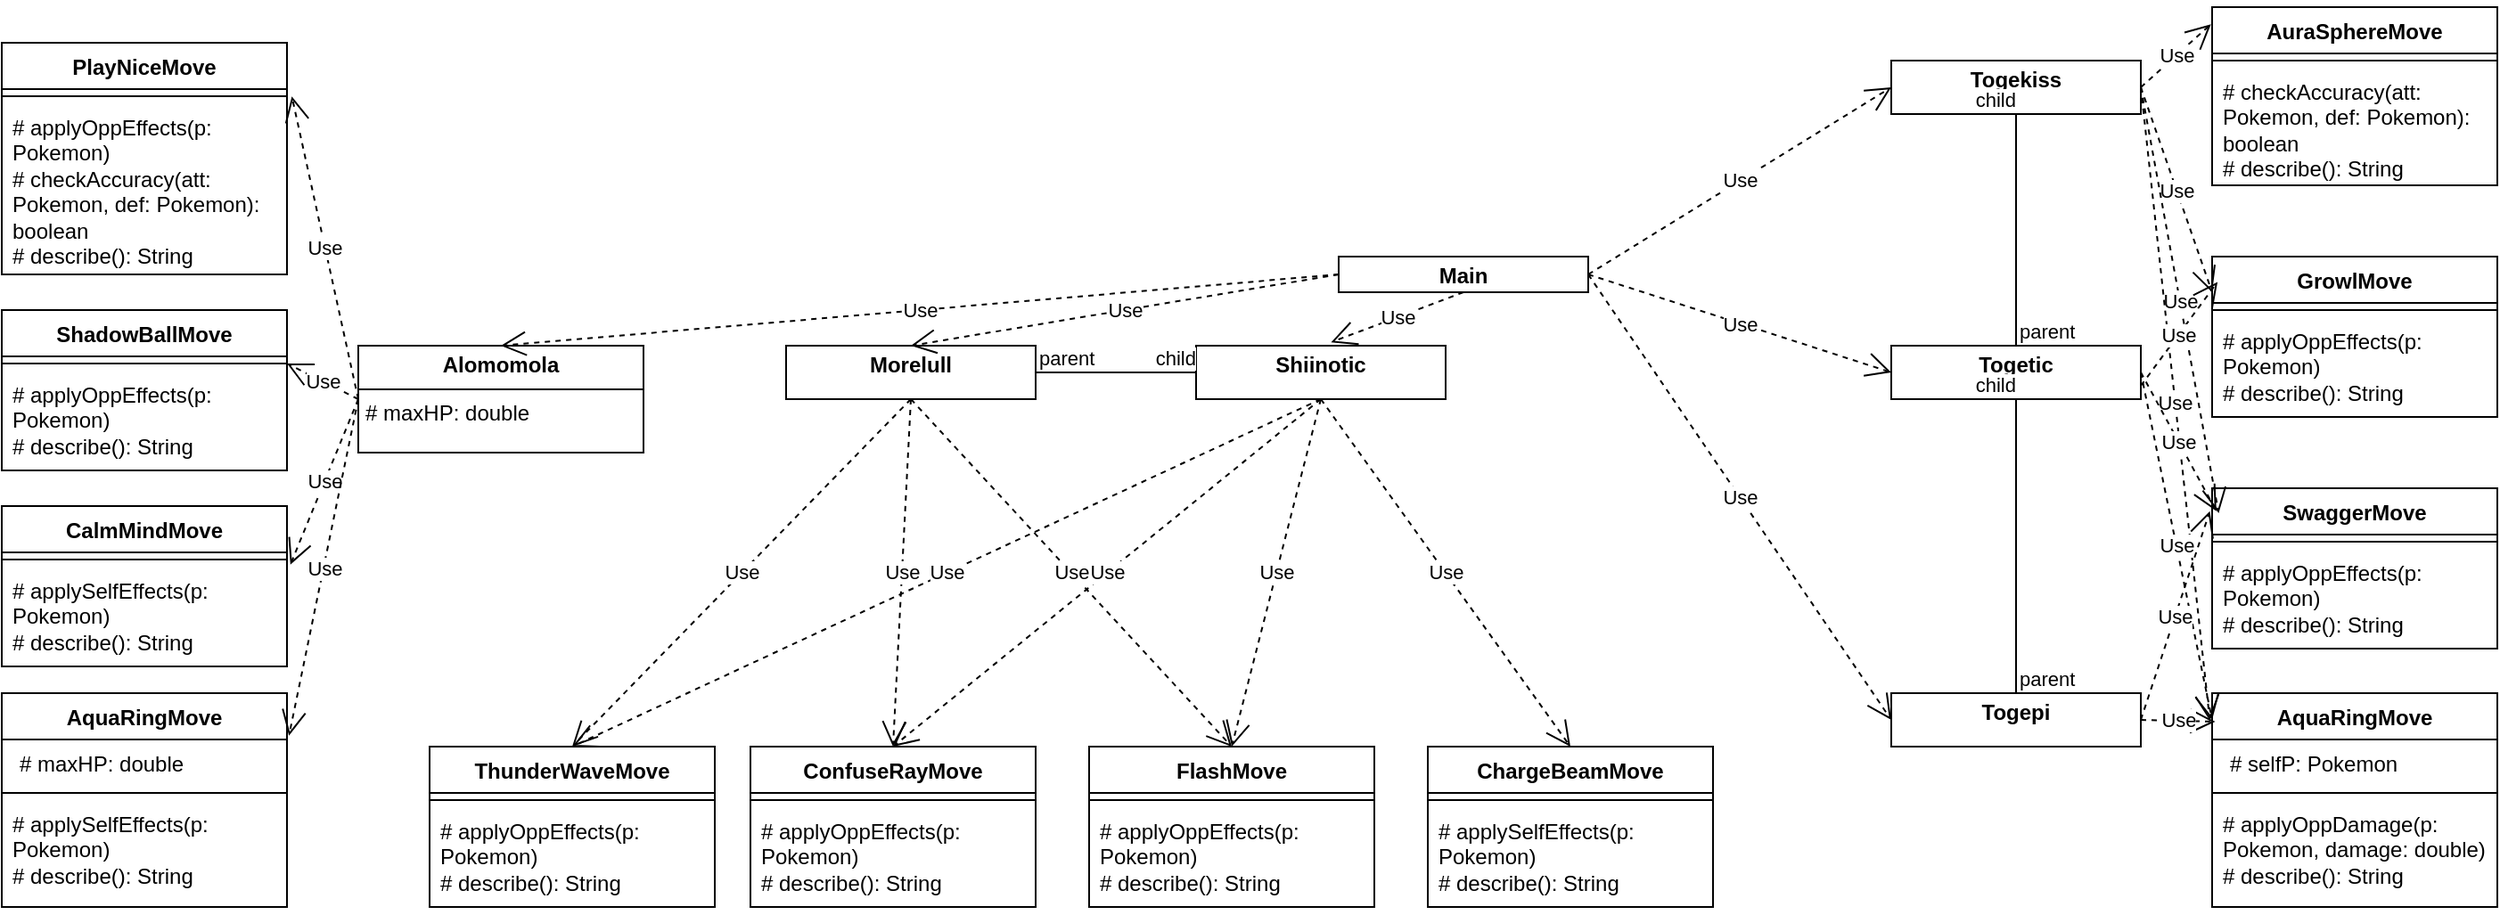 <mxfile version="28.2.8">
  <diagram name="Страница — 1" id="y92nSeZLLPuaXck0gruw">
    <mxGraphModel dx="1629" dy="555" grid="1" gridSize="10" guides="1" tooltips="1" connect="1" arrows="1" fold="1" page="1" pageScale="1" pageWidth="827" pageHeight="1169" math="0" shadow="0">
      <root>
        <mxCell id="0" />
        <mxCell id="1" parent="0" />
        <mxCell id="7q3RUoNI34XKSEMF3Bi_-1" value="&lt;p style=&quot;margin:0px;margin-top:4px;text-align:center;&quot;&gt;&lt;b&gt;Main&lt;/b&gt;&lt;/p&gt;" style="verticalAlign=top;align=left;overflow=fill;html=1;whiteSpace=wrap;" vertex="1" parent="1">
          <mxGeometry x="350" y="340" width="140" height="20" as="geometry" />
        </mxCell>
        <mxCell id="7q3RUoNI34XKSEMF3Bi_-4" value="&lt;p style=&quot;margin:0px;margin-top:4px;text-align:center;&quot;&gt;&lt;b&gt;Alomomola&lt;/b&gt;&lt;/p&gt;&lt;hr size=&quot;1&quot; style=&quot;border-style:solid;&quot;&gt;&lt;p style=&quot;margin:0px;margin-left:4px;&quot;&gt;# maxHP: double&lt;/p&gt;" style="verticalAlign=top;align=left;overflow=fill;html=1;whiteSpace=wrap;" vertex="1" parent="1">
          <mxGeometry x="-200" y="390" width="160" height="60" as="geometry" />
        </mxCell>
        <mxCell id="7q3RUoNI34XKSEMF3Bi_-9" value="PlayNiceMove" style="swimlane;fontStyle=1;align=center;verticalAlign=top;childLayout=stackLayout;horizontal=1;startSize=26;horizontalStack=0;resizeParent=1;resizeParentMax=0;resizeLast=0;collapsible=1;marginBottom=0;whiteSpace=wrap;html=1;" vertex="1" parent="1">
          <mxGeometry x="-400" y="220" width="160" height="130" as="geometry" />
        </mxCell>
        <mxCell id="7q3RUoNI34XKSEMF3Bi_-11" value="" style="line;strokeWidth=1;fillColor=none;align=left;verticalAlign=middle;spacingTop=-1;spacingLeft=3;spacingRight=3;rotatable=0;labelPosition=right;points=[];portConstraint=eastwest;strokeColor=inherit;" vertex="1" parent="7q3RUoNI34XKSEMF3Bi_-9">
          <mxGeometry y="26" width="160" height="8" as="geometry" />
        </mxCell>
        <mxCell id="7q3RUoNI34XKSEMF3Bi_-12" value="# applyOppEffects(p: Pokemon)&lt;div&gt;#&amp;nbsp;checkAccuracy(att: Pokemon, def: Pokemon): boolean&lt;/div&gt;&lt;div&gt;# describe(): String&lt;/div&gt;" style="text;strokeColor=none;fillColor=none;align=left;verticalAlign=top;spacingLeft=4;spacingRight=4;overflow=hidden;rotatable=0;points=[[0,0.5],[1,0.5]];portConstraint=eastwest;whiteSpace=wrap;html=1;" vertex="1" parent="7q3RUoNI34XKSEMF3Bi_-9">
          <mxGeometry y="34" width="160" height="96" as="geometry" />
        </mxCell>
        <mxCell id="7q3RUoNI34XKSEMF3Bi_-24" value="CalmMindMove" style="swimlane;fontStyle=1;align=center;verticalAlign=top;childLayout=stackLayout;horizontal=1;startSize=26;horizontalStack=0;resizeParent=1;resizeParentMax=0;resizeLast=0;collapsible=1;marginBottom=0;whiteSpace=wrap;html=1;" vertex="1" parent="1">
          <mxGeometry x="-400" y="480" width="160" height="90" as="geometry" />
        </mxCell>
        <mxCell id="7q3RUoNI34XKSEMF3Bi_-25" value="" style="line;strokeWidth=1;fillColor=none;align=left;verticalAlign=middle;spacingTop=-1;spacingLeft=3;spacingRight=3;rotatable=0;labelPosition=right;points=[];portConstraint=eastwest;strokeColor=inherit;" vertex="1" parent="7q3RUoNI34XKSEMF3Bi_-24">
          <mxGeometry y="26" width="160" height="8" as="geometry" />
        </mxCell>
        <mxCell id="7q3RUoNI34XKSEMF3Bi_-26" value="# applySelfEffects(p: Pokemon)&lt;div&gt;# describe(): String&lt;/div&gt;" style="text;strokeColor=none;fillColor=none;align=left;verticalAlign=top;spacingLeft=4;spacingRight=4;overflow=hidden;rotatable=0;points=[[0,0.5],[1,0.5]];portConstraint=eastwest;whiteSpace=wrap;html=1;" vertex="1" parent="7q3RUoNI34XKSEMF3Bi_-24">
          <mxGeometry y="34" width="160" height="56" as="geometry" />
        </mxCell>
        <mxCell id="7q3RUoNI34XKSEMF3Bi_-27" value="ShadowBallMove" style="swimlane;fontStyle=1;align=center;verticalAlign=top;childLayout=stackLayout;horizontal=1;startSize=26;horizontalStack=0;resizeParent=1;resizeParentMax=0;resizeLast=0;collapsible=1;marginBottom=0;whiteSpace=wrap;html=1;" vertex="1" parent="1">
          <mxGeometry x="-400" y="370" width="160" height="90" as="geometry" />
        </mxCell>
        <mxCell id="7q3RUoNI34XKSEMF3Bi_-28" value="" style="line;strokeWidth=1;fillColor=none;align=left;verticalAlign=middle;spacingTop=-1;spacingLeft=3;spacingRight=3;rotatable=0;labelPosition=right;points=[];portConstraint=eastwest;strokeColor=inherit;" vertex="1" parent="7q3RUoNI34XKSEMF3Bi_-27">
          <mxGeometry y="26" width="160" height="8" as="geometry" />
        </mxCell>
        <mxCell id="7q3RUoNI34XKSEMF3Bi_-29" value="# applyOppEffects(p: Pokemon)&lt;div&gt;# describe(): String&lt;/div&gt;" style="text;strokeColor=none;fillColor=none;align=left;verticalAlign=top;spacingLeft=4;spacingRight=4;overflow=hidden;rotatable=0;points=[[0,0.5],[1,0.5]];portConstraint=eastwest;whiteSpace=wrap;html=1;" vertex="1" parent="7q3RUoNI34XKSEMF3Bi_-27">
          <mxGeometry y="34" width="160" height="56" as="geometry" />
        </mxCell>
        <mxCell id="7q3RUoNI34XKSEMF3Bi_-30" value="AquaRingMove" style="swimlane;fontStyle=1;align=center;verticalAlign=top;childLayout=stackLayout;horizontal=1;startSize=26;horizontalStack=0;resizeParent=1;resizeParentMax=0;resizeLast=0;collapsible=1;marginBottom=0;whiteSpace=wrap;html=1;" vertex="1" parent="1">
          <mxGeometry x="-400" y="585" width="160" height="120" as="geometry" />
        </mxCell>
        <mxCell id="7q3RUoNI34XKSEMF3Bi_-31" value="&lt;div&gt;&lt;p style=&quot;margin: 0px 0px 0px 4px;&quot;&gt;# maxHP: double&lt;/p&gt;&lt;/div&gt;&lt;div&gt;&lt;br&gt;&lt;/div&gt;" style="text;strokeColor=none;fillColor=none;align=left;verticalAlign=top;spacingLeft=4;spacingRight=4;overflow=hidden;rotatable=0;points=[[0,0.5],[1,0.5]];portConstraint=eastwest;whiteSpace=wrap;html=1;" vertex="1" parent="7q3RUoNI34XKSEMF3Bi_-30">
          <mxGeometry y="26" width="160" height="26" as="geometry" />
        </mxCell>
        <mxCell id="7q3RUoNI34XKSEMF3Bi_-32" value="" style="line;strokeWidth=1;fillColor=none;align=left;verticalAlign=middle;spacingTop=-1;spacingLeft=3;spacingRight=3;rotatable=0;labelPosition=right;points=[];portConstraint=eastwest;strokeColor=inherit;" vertex="1" parent="7q3RUoNI34XKSEMF3Bi_-30">
          <mxGeometry y="52" width="160" height="8" as="geometry" />
        </mxCell>
        <mxCell id="7q3RUoNI34XKSEMF3Bi_-33" value="# applySelfEffects(p: Pokemon)&lt;div&gt;# describe(): String&lt;/div&gt;" style="text;strokeColor=none;fillColor=none;align=left;verticalAlign=top;spacingLeft=4;spacingRight=4;overflow=hidden;rotatable=0;points=[[0,0.5],[1,0.5]];portConstraint=eastwest;whiteSpace=wrap;html=1;" vertex="1" parent="7q3RUoNI34XKSEMF3Bi_-30">
          <mxGeometry y="60" width="160" height="60" as="geometry" />
        </mxCell>
        <mxCell id="7q3RUoNI34XKSEMF3Bi_-34" value="Use" style="endArrow=open;endSize=12;dashed=1;html=1;rounded=0;entryX=1.017;entryY=-0.041;entryDx=0;entryDy=0;exitX=0;exitY=0.5;exitDx=0;exitDy=0;entryPerimeter=0;" edge="1" parent="1" source="7q3RUoNI34XKSEMF3Bi_-4" target="7q3RUoNI34XKSEMF3Bi_-12">
          <mxGeometry width="160" relative="1" as="geometry">
            <mxPoint x="-140" y="310" as="sourcePoint" />
            <mxPoint x="-230" y="280" as="targetPoint" />
          </mxGeometry>
        </mxCell>
        <mxCell id="7q3RUoNI34XKSEMF3Bi_-38" value="Use" style="endArrow=open;endSize=12;dashed=1;html=1;rounded=0;exitX=0;exitY=0.5;exitDx=0;exitDy=0;" edge="1" parent="1" source="7q3RUoNI34XKSEMF3Bi_-4">
          <mxGeometry width="160" relative="1" as="geometry">
            <mxPoint x="-180" y="440" as="sourcePoint" />
            <mxPoint x="-240" y="400" as="targetPoint" />
          </mxGeometry>
        </mxCell>
        <mxCell id="7q3RUoNI34XKSEMF3Bi_-39" value="Use" style="endArrow=open;endSize=12;dashed=1;html=1;rounded=0;exitX=0;exitY=0.5;exitDx=0;exitDy=0;entryX=1.012;entryY=-0.021;entryDx=0;entryDy=0;entryPerimeter=0;" edge="1" parent="1" source="7q3RUoNI34XKSEMF3Bi_-4" target="7q3RUoNI34XKSEMF3Bi_-26">
          <mxGeometry width="160" relative="1" as="geometry">
            <mxPoint x="-180" y="440" as="sourcePoint" />
            <mxPoint x="-20" y="440" as="targetPoint" />
          </mxGeometry>
        </mxCell>
        <mxCell id="7q3RUoNI34XKSEMF3Bi_-40" value="Use" style="endArrow=open;endSize=12;dashed=1;html=1;rounded=0;exitX=0;exitY=0.5;exitDx=0;exitDy=0;entryX=1.007;entryY=-0.083;entryDx=0;entryDy=0;entryPerimeter=0;" edge="1" parent="1" source="7q3RUoNI34XKSEMF3Bi_-4" target="7q3RUoNI34XKSEMF3Bi_-31">
          <mxGeometry width="160" relative="1" as="geometry">
            <mxPoint x="-180" y="440" as="sourcePoint" />
            <mxPoint x="-20" y="440" as="targetPoint" />
          </mxGeometry>
        </mxCell>
        <mxCell id="7q3RUoNI34XKSEMF3Bi_-41" value="&lt;p style=&quot;margin:0px;margin-top:4px;text-align:center;&quot;&gt;&lt;b&gt;Morelull&lt;/b&gt;&lt;/p&gt;" style="verticalAlign=top;align=left;overflow=fill;html=1;whiteSpace=wrap;" vertex="1" parent="1">
          <mxGeometry x="40" y="390" width="140" height="30" as="geometry" />
        </mxCell>
        <mxCell id="7q3RUoNI34XKSEMF3Bi_-42" value="&lt;p style=&quot;margin:0px;margin-top:4px;text-align:center;&quot;&gt;&lt;b&gt;Shiinotic&lt;/b&gt;&lt;/p&gt;" style="verticalAlign=top;align=left;overflow=fill;html=1;whiteSpace=wrap;" vertex="1" parent="1">
          <mxGeometry x="270" y="390" width="140" height="30" as="geometry" />
        </mxCell>
        <mxCell id="7q3RUoNI34XKSEMF3Bi_-44" value="&lt;p style=&quot;margin:0px;margin-top:4px;text-align:center;&quot;&gt;&lt;b&gt;Togepi&lt;/b&gt;&lt;/p&gt;" style="verticalAlign=top;align=left;overflow=fill;html=1;whiteSpace=wrap;" vertex="1" parent="1">
          <mxGeometry x="660" y="585" width="140" height="30" as="geometry" />
        </mxCell>
        <mxCell id="7q3RUoNI34XKSEMF3Bi_-45" value="&lt;p style=&quot;margin:0px;margin-top:4px;text-align:center;&quot;&gt;&lt;b&gt;Togekiss&lt;/b&gt;&lt;/p&gt;" style="verticalAlign=top;align=left;overflow=fill;html=1;whiteSpace=wrap;" vertex="1" parent="1">
          <mxGeometry x="660" y="230" width="140" height="30" as="geometry" />
        </mxCell>
        <mxCell id="7q3RUoNI34XKSEMF3Bi_-46" value="&lt;p style=&quot;margin:0px;margin-top:4px;text-align:center;&quot;&gt;&lt;b&gt;Togetic&lt;/b&gt;&lt;/p&gt;" style="verticalAlign=top;align=left;overflow=fill;html=1;whiteSpace=wrap;" vertex="1" parent="1">
          <mxGeometry x="660" y="390" width="140" height="30" as="geometry" />
        </mxCell>
        <mxCell id="7q3RUoNI34XKSEMF3Bi_-47" value="ChargeBeamMove" style="swimlane;fontStyle=1;align=center;verticalAlign=top;childLayout=stackLayout;horizontal=1;startSize=26;horizontalStack=0;resizeParent=1;resizeParentMax=0;resizeLast=0;collapsible=1;marginBottom=0;whiteSpace=wrap;html=1;" vertex="1" parent="1">
          <mxGeometry x="400" y="615" width="160" height="90" as="geometry" />
        </mxCell>
        <mxCell id="7q3RUoNI34XKSEMF3Bi_-48" value="" style="line;strokeWidth=1;fillColor=none;align=left;verticalAlign=middle;spacingTop=-1;spacingLeft=3;spacingRight=3;rotatable=0;labelPosition=right;points=[];portConstraint=eastwest;strokeColor=inherit;" vertex="1" parent="7q3RUoNI34XKSEMF3Bi_-47">
          <mxGeometry y="26" width="160" height="8" as="geometry" />
        </mxCell>
        <mxCell id="7q3RUoNI34XKSEMF3Bi_-49" value="# applySelfEffects(p: Pokemon)&lt;div&gt;# describe(): String&lt;/div&gt;" style="text;strokeColor=none;fillColor=none;align=left;verticalAlign=top;spacingLeft=4;spacingRight=4;overflow=hidden;rotatable=0;points=[[0,0.5],[1,0.5]];portConstraint=eastwest;whiteSpace=wrap;html=1;" vertex="1" parent="7q3RUoNI34XKSEMF3Bi_-47">
          <mxGeometry y="34" width="160" height="56" as="geometry" />
        </mxCell>
        <mxCell id="7q3RUoNI34XKSEMF3Bi_-50" value="FlashMove" style="swimlane;fontStyle=1;align=center;verticalAlign=top;childLayout=stackLayout;horizontal=1;startSize=26;horizontalStack=0;resizeParent=1;resizeParentMax=0;resizeLast=0;collapsible=1;marginBottom=0;whiteSpace=wrap;html=1;" vertex="1" parent="1">
          <mxGeometry x="210" y="615" width="160" height="90" as="geometry" />
        </mxCell>
        <mxCell id="7q3RUoNI34XKSEMF3Bi_-51" value="" style="line;strokeWidth=1;fillColor=none;align=left;verticalAlign=middle;spacingTop=-1;spacingLeft=3;spacingRight=3;rotatable=0;labelPosition=right;points=[];portConstraint=eastwest;strokeColor=inherit;" vertex="1" parent="7q3RUoNI34XKSEMF3Bi_-50">
          <mxGeometry y="26" width="160" height="8" as="geometry" />
        </mxCell>
        <mxCell id="7q3RUoNI34XKSEMF3Bi_-52" value="# applyOppEffects(p: Pokemon)&lt;div&gt;# describe(): String&lt;/div&gt;" style="text;strokeColor=none;fillColor=none;align=left;verticalAlign=top;spacingLeft=4;spacingRight=4;overflow=hidden;rotatable=0;points=[[0,0.5],[1,0.5]];portConstraint=eastwest;whiteSpace=wrap;html=1;" vertex="1" parent="7q3RUoNI34XKSEMF3Bi_-50">
          <mxGeometry y="34" width="160" height="56" as="geometry" />
        </mxCell>
        <mxCell id="7q3RUoNI34XKSEMF3Bi_-53" value="ConfuseRayMove" style="swimlane;fontStyle=1;align=center;verticalAlign=top;childLayout=stackLayout;horizontal=1;startSize=26;horizontalStack=0;resizeParent=1;resizeParentMax=0;resizeLast=0;collapsible=1;marginBottom=0;whiteSpace=wrap;html=1;" vertex="1" parent="1">
          <mxGeometry x="20" y="615" width="160" height="90" as="geometry" />
        </mxCell>
        <mxCell id="7q3RUoNI34XKSEMF3Bi_-54" value="" style="line;strokeWidth=1;fillColor=none;align=left;verticalAlign=middle;spacingTop=-1;spacingLeft=3;spacingRight=3;rotatable=0;labelPosition=right;points=[];portConstraint=eastwest;strokeColor=inherit;" vertex="1" parent="7q3RUoNI34XKSEMF3Bi_-53">
          <mxGeometry y="26" width="160" height="8" as="geometry" />
        </mxCell>
        <mxCell id="7q3RUoNI34XKSEMF3Bi_-55" value="# applyOppEffects(p: Pokemon)&lt;div&gt;# describe(): String&lt;/div&gt;" style="text;strokeColor=none;fillColor=none;align=left;verticalAlign=top;spacingLeft=4;spacingRight=4;overflow=hidden;rotatable=0;points=[[0,0.5],[1,0.5]];portConstraint=eastwest;whiteSpace=wrap;html=1;" vertex="1" parent="7q3RUoNI34XKSEMF3Bi_-53">
          <mxGeometry y="34" width="160" height="56" as="geometry" />
        </mxCell>
        <mxCell id="7q3RUoNI34XKSEMF3Bi_-56" value="ThunderWaveMove" style="swimlane;fontStyle=1;align=center;verticalAlign=top;childLayout=stackLayout;horizontal=1;startSize=26;horizontalStack=0;resizeParent=1;resizeParentMax=0;resizeLast=0;collapsible=1;marginBottom=0;whiteSpace=wrap;html=1;" vertex="1" parent="1">
          <mxGeometry x="-160" y="615" width="160" height="90" as="geometry" />
        </mxCell>
        <mxCell id="7q3RUoNI34XKSEMF3Bi_-57" value="" style="line;strokeWidth=1;fillColor=none;align=left;verticalAlign=middle;spacingTop=-1;spacingLeft=3;spacingRight=3;rotatable=0;labelPosition=right;points=[];portConstraint=eastwest;strokeColor=inherit;" vertex="1" parent="7q3RUoNI34XKSEMF3Bi_-56">
          <mxGeometry y="26" width="160" height="8" as="geometry" />
        </mxCell>
        <mxCell id="7q3RUoNI34XKSEMF3Bi_-58" value="# applyOppEffects(p: Pokemon)&lt;div&gt;# describe(): String&lt;/div&gt;" style="text;strokeColor=none;fillColor=none;align=left;verticalAlign=top;spacingLeft=4;spacingRight=4;overflow=hidden;rotatable=0;points=[[0,0.5],[1,0.5]];portConstraint=eastwest;whiteSpace=wrap;html=1;" vertex="1" parent="7q3RUoNI34XKSEMF3Bi_-56">
          <mxGeometry y="34" width="160" height="56" as="geometry" />
        </mxCell>
        <mxCell id="7q3RUoNI34XKSEMF3Bi_-59" value="" style="endArrow=none;html=1;edgeStyle=orthogonalEdgeStyle;rounded=0;exitX=1;exitY=0.5;exitDx=0;exitDy=0;entryX=0;entryY=0.5;entryDx=0;entryDy=0;" edge="1" parent="1" source="7q3RUoNI34XKSEMF3Bi_-41" target="7q3RUoNI34XKSEMF3Bi_-42">
          <mxGeometry relative="1" as="geometry">
            <mxPoint x="210" y="440" as="sourcePoint" />
            <mxPoint x="280" y="405" as="targetPoint" />
          </mxGeometry>
        </mxCell>
        <mxCell id="7q3RUoNI34XKSEMF3Bi_-60" value="parent" style="edgeLabel;resizable=0;html=1;align=left;verticalAlign=bottom;" connectable="0" vertex="1" parent="7q3RUoNI34XKSEMF3Bi_-59">
          <mxGeometry x="-1" relative="1" as="geometry" />
        </mxCell>
        <mxCell id="7q3RUoNI34XKSEMF3Bi_-61" value="child" style="edgeLabel;resizable=0;html=1;align=right;verticalAlign=bottom;" connectable="0" vertex="1" parent="7q3RUoNI34XKSEMF3Bi_-59">
          <mxGeometry x="1" relative="1" as="geometry" />
        </mxCell>
        <mxCell id="7q3RUoNI34XKSEMF3Bi_-62" value="Use" style="endArrow=open;endSize=12;dashed=1;html=1;rounded=0;exitX=0.5;exitY=1;exitDx=0;exitDy=0;entryX=0.5;entryY=0;entryDx=0;entryDy=0;" edge="1" parent="1" source="7q3RUoNI34XKSEMF3Bi_-42" target="7q3RUoNI34XKSEMF3Bi_-47">
          <mxGeometry width="160" relative="1" as="geometry">
            <mxPoint x="160" y="440" as="sourcePoint" />
            <mxPoint x="320" y="440" as="targetPoint" />
          </mxGeometry>
        </mxCell>
        <mxCell id="7q3RUoNI34XKSEMF3Bi_-63" value="Use" style="endArrow=open;endSize=12;dashed=1;html=1;rounded=0;exitX=0.5;exitY=1;exitDx=0;exitDy=0;entryX=0.5;entryY=0;entryDx=0;entryDy=0;" edge="1" parent="1" source="7q3RUoNI34XKSEMF3Bi_-42" target="7q3RUoNI34XKSEMF3Bi_-50">
          <mxGeometry width="160" relative="1" as="geometry">
            <mxPoint x="160" y="440" as="sourcePoint" />
            <mxPoint x="320" y="440" as="targetPoint" />
          </mxGeometry>
        </mxCell>
        <mxCell id="7q3RUoNI34XKSEMF3Bi_-64" value="Use" style="endArrow=open;endSize=12;dashed=1;html=1;rounded=0;exitX=0.5;exitY=1;exitDx=0;exitDy=0;entryX=0.5;entryY=0;entryDx=0;entryDy=0;" edge="1" parent="1" source="7q3RUoNI34XKSEMF3Bi_-42" target="7q3RUoNI34XKSEMF3Bi_-53">
          <mxGeometry width="160" relative="1" as="geometry">
            <mxPoint x="160" y="440" as="sourcePoint" />
            <mxPoint x="320" y="440" as="targetPoint" />
          </mxGeometry>
        </mxCell>
        <mxCell id="7q3RUoNI34XKSEMF3Bi_-65" value="Use" style="endArrow=open;endSize=12;dashed=1;html=1;rounded=0;exitX=0.5;exitY=1;exitDx=0;exitDy=0;entryX=0.5;entryY=0;entryDx=0;entryDy=0;" edge="1" parent="1" source="7q3RUoNI34XKSEMF3Bi_-42" target="7q3RUoNI34XKSEMF3Bi_-56">
          <mxGeometry width="160" relative="1" as="geometry">
            <mxPoint x="160" y="440" as="sourcePoint" />
            <mxPoint x="320" y="440" as="targetPoint" />
          </mxGeometry>
        </mxCell>
        <mxCell id="7q3RUoNI34XKSEMF3Bi_-66" value="Use" style="endArrow=open;endSize=12;dashed=1;html=1;rounded=0;exitX=0.5;exitY=1;exitDx=0;exitDy=0;entryX=0.5;entryY=0;entryDx=0;entryDy=0;" edge="1" parent="1" source="7q3RUoNI34XKSEMF3Bi_-41" target="7q3RUoNI34XKSEMF3Bi_-50">
          <mxGeometry width="160" relative="1" as="geometry">
            <mxPoint x="160" y="440" as="sourcePoint" />
            <mxPoint x="320" y="440" as="targetPoint" />
          </mxGeometry>
        </mxCell>
        <mxCell id="7q3RUoNI34XKSEMF3Bi_-67" value="Use" style="endArrow=open;endSize=12;dashed=1;html=1;rounded=0;exitX=0.5;exitY=1;exitDx=0;exitDy=0;entryX=0.5;entryY=0;entryDx=0;entryDy=0;" edge="1" parent="1" source="7q3RUoNI34XKSEMF3Bi_-41" target="7q3RUoNI34XKSEMF3Bi_-53">
          <mxGeometry width="160" relative="1" as="geometry">
            <mxPoint x="160" y="440" as="sourcePoint" />
            <mxPoint x="320" y="440" as="targetPoint" />
          </mxGeometry>
        </mxCell>
        <mxCell id="7q3RUoNI34XKSEMF3Bi_-68" value="Use" style="endArrow=open;endSize=12;dashed=1;html=1;rounded=0;exitX=0.5;exitY=1;exitDx=0;exitDy=0;entryX=0.5;entryY=0;entryDx=0;entryDy=0;" edge="1" parent="1" source="7q3RUoNI34XKSEMF3Bi_-41" target="7q3RUoNI34XKSEMF3Bi_-56">
          <mxGeometry width="160" relative="1" as="geometry">
            <mxPoint x="160" y="440" as="sourcePoint" />
            <mxPoint x="320" y="440" as="targetPoint" />
          </mxGeometry>
        </mxCell>
        <mxCell id="7q3RUoNI34XKSEMF3Bi_-73" value="SwaggerMove" style="swimlane;fontStyle=1;align=center;verticalAlign=top;childLayout=stackLayout;horizontal=1;startSize=26;horizontalStack=0;resizeParent=1;resizeParentMax=0;resizeLast=0;collapsible=1;marginBottom=0;whiteSpace=wrap;html=1;" vertex="1" parent="1">
          <mxGeometry x="840" y="470" width="160" height="90" as="geometry" />
        </mxCell>
        <mxCell id="7q3RUoNI34XKSEMF3Bi_-74" value="" style="line;strokeWidth=1;fillColor=none;align=left;verticalAlign=middle;spacingTop=-1;spacingLeft=3;spacingRight=3;rotatable=0;labelPosition=right;points=[];portConstraint=eastwest;strokeColor=inherit;" vertex="1" parent="7q3RUoNI34XKSEMF3Bi_-73">
          <mxGeometry y="26" width="160" height="8" as="geometry" />
        </mxCell>
        <mxCell id="7q3RUoNI34XKSEMF3Bi_-75" value="# applyOppEffects(p: Pokemon)&lt;div&gt;# describe(): String&lt;/div&gt;" style="text;strokeColor=none;fillColor=none;align=left;verticalAlign=top;spacingLeft=4;spacingRight=4;overflow=hidden;rotatable=0;points=[[0,0.5],[1,0.5]];portConstraint=eastwest;whiteSpace=wrap;html=1;" vertex="1" parent="7q3RUoNI34XKSEMF3Bi_-73">
          <mxGeometry y="34" width="160" height="56" as="geometry" />
        </mxCell>
        <mxCell id="7q3RUoNI34XKSEMF3Bi_-76" value="GrowlMove" style="swimlane;fontStyle=1;align=center;verticalAlign=top;childLayout=stackLayout;horizontal=1;startSize=26;horizontalStack=0;resizeParent=1;resizeParentMax=0;resizeLast=0;collapsible=1;marginBottom=0;whiteSpace=wrap;html=1;" vertex="1" parent="1">
          <mxGeometry x="840" y="340" width="160" height="90" as="geometry" />
        </mxCell>
        <mxCell id="7q3RUoNI34XKSEMF3Bi_-77" value="" style="line;strokeWidth=1;fillColor=none;align=left;verticalAlign=middle;spacingTop=-1;spacingLeft=3;spacingRight=3;rotatable=0;labelPosition=right;points=[];portConstraint=eastwest;strokeColor=inherit;" vertex="1" parent="7q3RUoNI34XKSEMF3Bi_-76">
          <mxGeometry y="26" width="160" height="8" as="geometry" />
        </mxCell>
        <mxCell id="7q3RUoNI34XKSEMF3Bi_-78" value="# applyOppEffects(p: Pokemon)&lt;div&gt;# describe(): String&lt;/div&gt;" style="text;strokeColor=none;fillColor=none;align=left;verticalAlign=top;spacingLeft=4;spacingRight=4;overflow=hidden;rotatable=0;points=[[0,0.5],[1,0.5]];portConstraint=eastwest;whiteSpace=wrap;html=1;" vertex="1" parent="7q3RUoNI34XKSEMF3Bi_-76">
          <mxGeometry y="34" width="160" height="56" as="geometry" />
        </mxCell>
        <mxCell id="7q3RUoNI34XKSEMF3Bi_-79" value="AuraSphereMove" style="swimlane;fontStyle=1;align=center;verticalAlign=top;childLayout=stackLayout;horizontal=1;startSize=26;horizontalStack=0;resizeParent=1;resizeParentMax=0;resizeLast=0;collapsible=1;marginBottom=0;whiteSpace=wrap;html=1;" vertex="1" parent="1">
          <mxGeometry x="840" y="200" width="160" height="100" as="geometry" />
        </mxCell>
        <mxCell id="7q3RUoNI34XKSEMF3Bi_-80" value="" style="line;strokeWidth=1;fillColor=none;align=left;verticalAlign=middle;spacingTop=-1;spacingLeft=3;spacingRight=3;rotatable=0;labelPosition=right;points=[];portConstraint=eastwest;strokeColor=inherit;" vertex="1" parent="7q3RUoNI34XKSEMF3Bi_-79">
          <mxGeometry y="26" width="160" height="8" as="geometry" />
        </mxCell>
        <mxCell id="7q3RUoNI34XKSEMF3Bi_-81" value="&lt;div&gt;#&amp;nbsp;checkAccuracy(att: Pokemon, def: Pokemon): boolean&lt;/div&gt;&lt;div&gt;# describe(): String&lt;/div&gt;" style="text;strokeColor=none;fillColor=none;align=left;verticalAlign=top;spacingLeft=4;spacingRight=4;overflow=hidden;rotatable=0;points=[[0,0.5],[1,0.5]];portConstraint=eastwest;whiteSpace=wrap;html=1;" vertex="1" parent="7q3RUoNI34XKSEMF3Bi_-79">
          <mxGeometry y="34" width="160" height="66" as="geometry" />
        </mxCell>
        <mxCell id="7q3RUoNI34XKSEMF3Bi_-85" value="AquaRingMove" style="swimlane;fontStyle=1;align=center;verticalAlign=top;childLayout=stackLayout;horizontal=1;startSize=26;horizontalStack=0;resizeParent=1;resizeParentMax=0;resizeLast=0;collapsible=1;marginBottom=0;whiteSpace=wrap;html=1;" vertex="1" parent="1">
          <mxGeometry x="840" y="585" width="160" height="120" as="geometry" />
        </mxCell>
        <mxCell id="7q3RUoNI34XKSEMF3Bi_-86" value="&lt;div&gt;&lt;p style=&quot;margin: 0px 0px 0px 4px;&quot;&gt;# selfP: Pokemon&lt;/p&gt;&lt;/div&gt;&lt;div&gt;&lt;br&gt;&lt;/div&gt;" style="text;strokeColor=none;fillColor=none;align=left;verticalAlign=top;spacingLeft=4;spacingRight=4;overflow=hidden;rotatable=0;points=[[0,0.5],[1,0.5]];portConstraint=eastwest;whiteSpace=wrap;html=1;" vertex="1" parent="7q3RUoNI34XKSEMF3Bi_-85">
          <mxGeometry y="26" width="160" height="26" as="geometry" />
        </mxCell>
        <mxCell id="7q3RUoNI34XKSEMF3Bi_-87" value="" style="line;strokeWidth=1;fillColor=none;align=left;verticalAlign=middle;spacingTop=-1;spacingLeft=3;spacingRight=3;rotatable=0;labelPosition=right;points=[];portConstraint=eastwest;strokeColor=inherit;" vertex="1" parent="7q3RUoNI34XKSEMF3Bi_-85">
          <mxGeometry y="52" width="160" height="8" as="geometry" />
        </mxCell>
        <mxCell id="7q3RUoNI34XKSEMF3Bi_-88" value="# applyOppDamage(p: Pokemon, damage: double)&lt;div&gt;# describe(): String&lt;/div&gt;" style="text;strokeColor=none;fillColor=none;align=left;verticalAlign=top;spacingLeft=4;spacingRight=4;overflow=hidden;rotatable=0;points=[[0,0.5],[1,0.5]];portConstraint=eastwest;whiteSpace=wrap;html=1;" vertex="1" parent="7q3RUoNI34XKSEMF3Bi_-85">
          <mxGeometry y="60" width="160" height="60" as="geometry" />
        </mxCell>
        <mxCell id="7q3RUoNI34XKSEMF3Bi_-89" value="Use" style="endArrow=open;endSize=12;dashed=1;html=1;rounded=0;exitX=1;exitY=0.5;exitDx=0;exitDy=0;entryX=-0.004;entryY=0.096;entryDx=0;entryDy=0;entryPerimeter=0;" edge="1" parent="1" source="7q3RUoNI34XKSEMF3Bi_-45" target="7q3RUoNI34XKSEMF3Bi_-79">
          <mxGeometry width="160" relative="1" as="geometry">
            <mxPoint x="660" y="450" as="sourcePoint" />
            <mxPoint x="820" y="450" as="targetPoint" />
          </mxGeometry>
        </mxCell>
        <mxCell id="7q3RUoNI34XKSEMF3Bi_-90" value="Use" style="endArrow=open;endSize=12;dashed=1;html=1;rounded=0;exitX=1;exitY=0.5;exitDx=0;exitDy=0;" edge="1" parent="1" source="7q3RUoNI34XKSEMF3Bi_-45">
          <mxGeometry width="160" relative="1" as="geometry">
            <mxPoint x="660" y="450" as="sourcePoint" />
            <mxPoint x="840" y="360" as="targetPoint" />
          </mxGeometry>
        </mxCell>
        <mxCell id="7q3RUoNI34XKSEMF3Bi_-91" value="Use" style="endArrow=open;endSize=12;dashed=1;html=1;rounded=0;exitX=1;exitY=0.5;exitDx=0;exitDy=0;entryX=0.023;entryY=0.156;entryDx=0;entryDy=0;entryPerimeter=0;" edge="1" parent="1" source="7q3RUoNI34XKSEMF3Bi_-45" target="7q3RUoNI34XKSEMF3Bi_-73">
          <mxGeometry width="160" relative="1" as="geometry">
            <mxPoint x="660" y="450" as="sourcePoint" />
            <mxPoint x="820" y="450" as="targetPoint" />
          </mxGeometry>
        </mxCell>
        <mxCell id="7q3RUoNI34XKSEMF3Bi_-92" value="Use" style="endArrow=open;endSize=12;dashed=1;html=1;rounded=0;exitX=1;exitY=0.5;exitDx=0;exitDy=0;entryX=-0.008;entryY=0.128;entryDx=0;entryDy=0;entryPerimeter=0;" edge="1" parent="1" source="7q3RUoNI34XKSEMF3Bi_-45" target="7q3RUoNI34XKSEMF3Bi_-85">
          <mxGeometry width="160" relative="1" as="geometry">
            <mxPoint x="660" y="450" as="sourcePoint" />
            <mxPoint x="820" y="450" as="targetPoint" />
          </mxGeometry>
        </mxCell>
        <mxCell id="7q3RUoNI34XKSEMF3Bi_-93" value="Use" style="endArrow=open;endSize=12;dashed=1;html=1;rounded=0;exitX=1;exitY=0.75;exitDx=0;exitDy=0;entryX=0.019;entryY=0.158;entryDx=0;entryDy=0;entryPerimeter=0;" edge="1" parent="1" source="7q3RUoNI34XKSEMF3Bi_-46" target="7q3RUoNI34XKSEMF3Bi_-76">
          <mxGeometry width="160" relative="1" as="geometry">
            <mxPoint x="660" y="450" as="sourcePoint" />
            <mxPoint x="820" y="450" as="targetPoint" />
          </mxGeometry>
        </mxCell>
        <mxCell id="7q3RUoNI34XKSEMF3Bi_-94" value="Use" style="endArrow=open;endSize=12;dashed=1;html=1;rounded=0;exitX=1;exitY=0.5;exitDx=0;exitDy=0;entryX=0.015;entryY=0.143;entryDx=0;entryDy=0;entryPerimeter=0;" edge="1" parent="1" source="7q3RUoNI34XKSEMF3Bi_-46" target="7q3RUoNI34XKSEMF3Bi_-73">
          <mxGeometry width="160" relative="1" as="geometry">
            <mxPoint x="660" y="450" as="sourcePoint" />
            <mxPoint x="820" y="450" as="targetPoint" />
          </mxGeometry>
        </mxCell>
        <mxCell id="7q3RUoNI34XKSEMF3Bi_-95" value="Use" style="endArrow=open;endSize=12;dashed=1;html=1;rounded=0;exitX=1;exitY=0.5;exitDx=0;exitDy=0;" edge="1" parent="1" source="7q3RUoNI34XKSEMF3Bi_-46">
          <mxGeometry width="160" relative="1" as="geometry">
            <mxPoint x="660" y="450" as="sourcePoint" />
            <mxPoint x="840" y="600" as="targetPoint" />
          </mxGeometry>
        </mxCell>
        <mxCell id="7q3RUoNI34XKSEMF3Bi_-96" value="Use" style="endArrow=open;endSize=12;dashed=1;html=1;rounded=0;exitX=1;exitY=0.5;exitDx=0;exitDy=0;entryX=-0.008;entryY=0.143;entryDx=0;entryDy=0;entryPerimeter=0;" edge="1" parent="1" source="7q3RUoNI34XKSEMF3Bi_-44" target="7q3RUoNI34XKSEMF3Bi_-73">
          <mxGeometry width="160" relative="1" as="geometry">
            <mxPoint x="660" y="450" as="sourcePoint" />
            <mxPoint x="820" y="450" as="targetPoint" />
          </mxGeometry>
        </mxCell>
        <mxCell id="7q3RUoNI34XKSEMF3Bi_-97" value="Use" style="endArrow=open;endSize=12;dashed=1;html=1;rounded=0;exitX=1;exitY=0.5;exitDx=0;exitDy=0;entryX=0.011;entryY=0.133;entryDx=0;entryDy=0;entryPerimeter=0;" edge="1" parent="1" source="7q3RUoNI34XKSEMF3Bi_-44" target="7q3RUoNI34XKSEMF3Bi_-85">
          <mxGeometry width="160" relative="1" as="geometry">
            <mxPoint x="660" y="450" as="sourcePoint" />
            <mxPoint x="820" y="450" as="targetPoint" />
          </mxGeometry>
        </mxCell>
        <mxCell id="7q3RUoNI34XKSEMF3Bi_-98" value="" style="endArrow=none;html=1;edgeStyle=orthogonalEdgeStyle;rounded=0;exitX=0.5;exitY=0;exitDx=0;exitDy=0;entryX=0.5;entryY=1;entryDx=0;entryDy=0;" edge="1" parent="1" source="7q3RUoNI34XKSEMF3Bi_-44" target="7q3RUoNI34XKSEMF3Bi_-46">
          <mxGeometry relative="1" as="geometry">
            <mxPoint x="600" y="450" as="sourcePoint" />
            <mxPoint x="760" y="450" as="targetPoint" />
          </mxGeometry>
        </mxCell>
        <mxCell id="7q3RUoNI34XKSEMF3Bi_-99" value="parent" style="edgeLabel;resizable=0;html=1;align=left;verticalAlign=bottom;" connectable="0" vertex="1" parent="7q3RUoNI34XKSEMF3Bi_-98">
          <mxGeometry x="-1" relative="1" as="geometry" />
        </mxCell>
        <mxCell id="7q3RUoNI34XKSEMF3Bi_-100" value="child" style="edgeLabel;resizable=0;html=1;align=right;verticalAlign=bottom;" connectable="0" vertex="1" parent="7q3RUoNI34XKSEMF3Bi_-98">
          <mxGeometry x="1" relative="1" as="geometry" />
        </mxCell>
        <mxCell id="7q3RUoNI34XKSEMF3Bi_-101" value="" style="endArrow=none;html=1;edgeStyle=orthogonalEdgeStyle;rounded=0;exitX=0.5;exitY=0;exitDx=0;exitDy=0;entryX=0.5;entryY=1;entryDx=0;entryDy=0;" edge="1" parent="1" source="7q3RUoNI34XKSEMF3Bi_-46" target="7q3RUoNI34XKSEMF3Bi_-45">
          <mxGeometry relative="1" as="geometry">
            <mxPoint x="600" y="450" as="sourcePoint" />
            <mxPoint x="760" y="450" as="targetPoint" />
          </mxGeometry>
        </mxCell>
        <mxCell id="7q3RUoNI34XKSEMF3Bi_-102" value="parent" style="edgeLabel;resizable=0;html=1;align=left;verticalAlign=bottom;" connectable="0" vertex="1" parent="7q3RUoNI34XKSEMF3Bi_-101">
          <mxGeometry x="-1" relative="1" as="geometry" />
        </mxCell>
        <mxCell id="7q3RUoNI34XKSEMF3Bi_-103" value="child" style="edgeLabel;resizable=0;html=1;align=right;verticalAlign=bottom;" connectable="0" vertex="1" parent="7q3RUoNI34XKSEMF3Bi_-101">
          <mxGeometry x="1" relative="1" as="geometry" />
        </mxCell>
        <mxCell id="7q3RUoNI34XKSEMF3Bi_-105" value="Use" style="endArrow=open;endSize=12;dashed=1;html=1;rounded=0;exitX=1;exitY=0.5;exitDx=0;exitDy=0;entryX=0;entryY=0.5;entryDx=0;entryDy=0;" edge="1" parent="1" source="7q3RUoNI34XKSEMF3Bi_-1" target="7q3RUoNI34XKSEMF3Bi_-44">
          <mxGeometry width="160" relative="1" as="geometry">
            <mxPoint x="120" y="450" as="sourcePoint" />
            <mxPoint x="280" y="450" as="targetPoint" />
          </mxGeometry>
        </mxCell>
        <mxCell id="7q3RUoNI34XKSEMF3Bi_-106" value="Use" style="endArrow=open;endSize=12;dashed=1;html=1;rounded=0;exitX=1;exitY=0.5;exitDx=0;exitDy=0;entryX=0;entryY=0.5;entryDx=0;entryDy=0;" edge="1" parent="1" source="7q3RUoNI34XKSEMF3Bi_-1" target="7q3RUoNI34XKSEMF3Bi_-46">
          <mxGeometry width="160" relative="1" as="geometry">
            <mxPoint x="120" y="450" as="sourcePoint" />
            <mxPoint x="280" y="450" as="targetPoint" />
          </mxGeometry>
        </mxCell>
        <mxCell id="7q3RUoNI34XKSEMF3Bi_-107" value="Use" style="endArrow=open;endSize=12;dashed=1;html=1;rounded=0;exitX=1;exitY=0.5;exitDx=0;exitDy=0;entryX=0;entryY=0.5;entryDx=0;entryDy=0;" edge="1" parent="1" source="7q3RUoNI34XKSEMF3Bi_-1" target="7q3RUoNI34XKSEMF3Bi_-45">
          <mxGeometry width="160" relative="1" as="geometry">
            <mxPoint x="120" y="450" as="sourcePoint" />
            <mxPoint x="280" y="450" as="targetPoint" />
          </mxGeometry>
        </mxCell>
        <mxCell id="7q3RUoNI34XKSEMF3Bi_-108" value="Use" style="endArrow=open;endSize=12;dashed=1;html=1;rounded=0;exitX=0.5;exitY=1;exitDx=0;exitDy=0;entryX=0.541;entryY=-0.064;entryDx=0;entryDy=0;entryPerimeter=0;" edge="1" parent="1" source="7q3RUoNI34XKSEMF3Bi_-1" target="7q3RUoNI34XKSEMF3Bi_-42">
          <mxGeometry width="160" relative="1" as="geometry">
            <mxPoint x="120" y="450" as="sourcePoint" />
            <mxPoint x="280" y="450" as="targetPoint" />
          </mxGeometry>
        </mxCell>
        <mxCell id="7q3RUoNI34XKSEMF3Bi_-109" value="Use" style="endArrow=open;endSize=12;dashed=1;html=1;rounded=0;exitX=0;exitY=0.5;exitDx=0;exitDy=0;entryX=0.5;entryY=0;entryDx=0;entryDy=0;" edge="1" parent="1" source="7q3RUoNI34XKSEMF3Bi_-1" target="7q3RUoNI34XKSEMF3Bi_-41">
          <mxGeometry width="160" relative="1" as="geometry">
            <mxPoint x="120" y="450" as="sourcePoint" />
            <mxPoint x="280" y="450" as="targetPoint" />
          </mxGeometry>
        </mxCell>
        <mxCell id="7q3RUoNI34XKSEMF3Bi_-110" value="Use" style="endArrow=open;endSize=12;dashed=1;html=1;rounded=0;exitX=0;exitY=0.5;exitDx=0;exitDy=0;entryX=0.5;entryY=0;entryDx=0;entryDy=0;" edge="1" parent="1" source="7q3RUoNI34XKSEMF3Bi_-1" target="7q3RUoNI34XKSEMF3Bi_-4">
          <mxGeometry width="160" relative="1" as="geometry">
            <mxPoint x="160" y="400" as="sourcePoint" />
            <mxPoint x="320" y="400" as="targetPoint" />
          </mxGeometry>
        </mxCell>
      </root>
    </mxGraphModel>
  </diagram>
</mxfile>
